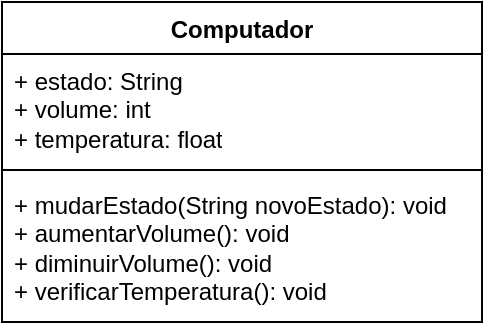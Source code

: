 <mxfile version="26.0.16">
  <diagram name="Page-1" id="uilJFCR193zvE-dTWpSm">
    <mxGraphModel dx="333" dy="192" grid="1" gridSize="10" guides="1" tooltips="1" connect="1" arrows="1" fold="1" page="1" pageScale="1" pageWidth="850" pageHeight="1100" math="0" shadow="0">
      <root>
        <mxCell id="0" />
        <mxCell id="1" parent="0" />
        <mxCell id="g-45BSFC1B0TthGq9to8-1" value="Computador" style="swimlane;fontStyle=1;align=center;verticalAlign=top;childLayout=stackLayout;horizontal=1;startSize=26;horizontalStack=0;resizeParent=1;resizeParentMax=0;resizeLast=0;collapsible=1;marginBottom=0;whiteSpace=wrap;html=1;" vertex="1" parent="1">
          <mxGeometry x="340" y="210" width="240" height="160" as="geometry" />
        </mxCell>
        <mxCell id="g-45BSFC1B0TthGq9to8-2" value="+ estado: String&lt;div&gt;+ volume: int&lt;/div&gt;&lt;div&gt;+ temperatura: float&lt;/div&gt;" style="text;strokeColor=none;fillColor=none;align=left;verticalAlign=top;spacingLeft=4;spacingRight=4;overflow=hidden;rotatable=0;points=[[0,0.5],[1,0.5]];portConstraint=eastwest;whiteSpace=wrap;html=1;" vertex="1" parent="g-45BSFC1B0TthGq9to8-1">
          <mxGeometry y="26" width="240" height="54" as="geometry" />
        </mxCell>
        <mxCell id="g-45BSFC1B0TthGq9to8-3" value="" style="line;strokeWidth=1;fillColor=none;align=left;verticalAlign=middle;spacingTop=-1;spacingLeft=3;spacingRight=3;rotatable=0;labelPosition=right;points=[];portConstraint=eastwest;strokeColor=inherit;" vertex="1" parent="g-45BSFC1B0TthGq9to8-1">
          <mxGeometry y="80" width="240" height="8" as="geometry" />
        </mxCell>
        <mxCell id="g-45BSFC1B0TthGq9to8-4" value="+ mudarEstado(String novoEstado): void&lt;div&gt;+ aumentarVolume(): void&lt;/div&gt;&lt;div&gt;+ diminuirVolume(): void&lt;/div&gt;&lt;div&gt;+ verificarTemperatura(): void&lt;/div&gt;" style="text;strokeColor=none;fillColor=none;align=left;verticalAlign=top;spacingLeft=4;spacingRight=4;overflow=hidden;rotatable=0;points=[[0,0.5],[1,0.5]];portConstraint=eastwest;whiteSpace=wrap;html=1;" vertex="1" parent="g-45BSFC1B0TthGq9to8-1">
          <mxGeometry y="88" width="240" height="72" as="geometry" />
        </mxCell>
      </root>
    </mxGraphModel>
  </diagram>
</mxfile>
